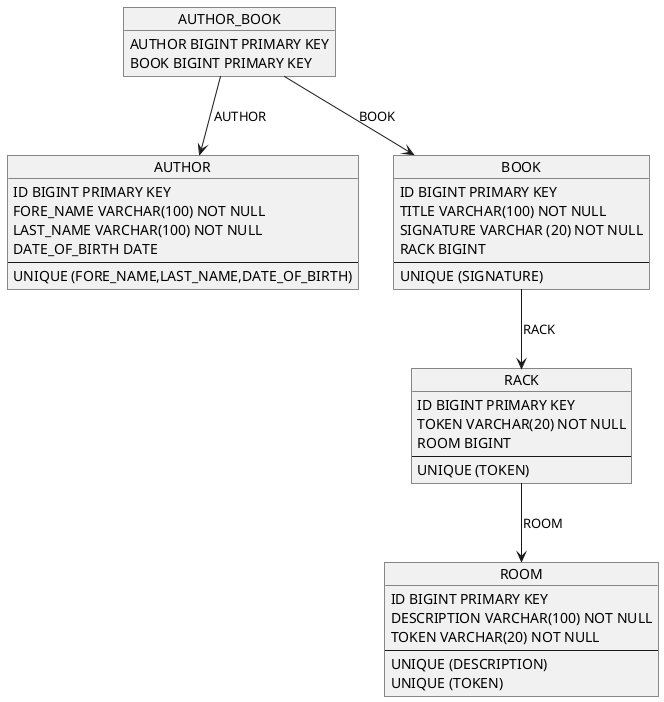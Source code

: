 @startuml

object AUTHOR {
    ID BIGINT PRIMARY KEY
    FORE_NAME VARCHAR(100) NOT NULL
    LAST_NAME VARCHAR(100) NOT NULL
    DATE_OF_BIRTH DATE
    ---
    UNIQUE (FORE_NAME,LAST_NAME,DATE_OF_BIRTH)
}

object AUTHOR_BOOK {
    AUTHOR BIGINT PRIMARY KEY
    BOOK BIGINT PRIMARY KEY
}

object BOOK {
    ID BIGINT PRIMARY KEY
    TITLE VARCHAR(100) NOT NULL
    SIGNATURE VARCHAR (20) NOT NULL
    RACK BIGINT
    ---
    UNIQUE (SIGNATURE)
}

object RACK {
    ID BIGINT PRIMARY KEY
    TOKEN VARCHAR(20) NOT NULL
    ROOM BIGINT
    ---
    UNIQUE (TOKEN)
}

object ROOM {
    ID BIGINT PRIMARY KEY
    DESCRIPTION VARCHAR(100) NOT NULL
    TOKEN VARCHAR(20) NOT NULL
    ---
    UNIQUE (DESCRIPTION)
    UNIQUE (TOKEN)
}

AUTHOR_BOOK --> AUTHOR : AUTHOR
AUTHOR_BOOK --> BOOK : BOOK
BOOK --> RACK : RACK
RACK --> ROOM : ROOM

@enduml